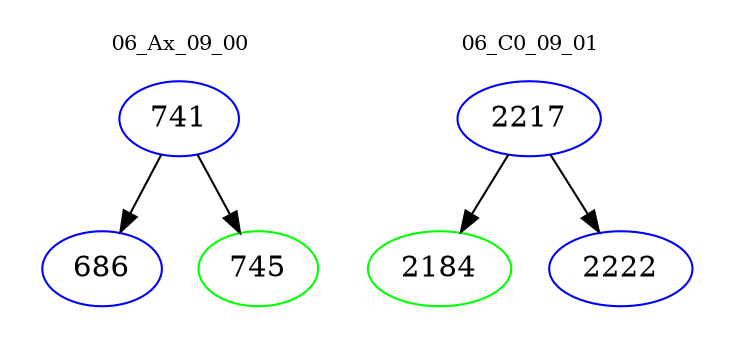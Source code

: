 digraph{
subgraph cluster_0 {
color = white
label = "06_Ax_09_00";
fontsize=10;
T0_741 [label="741", color="blue"]
T0_741 -> T0_686 [color="black"]
T0_686 [label="686", color="blue"]
T0_741 -> T0_745 [color="black"]
T0_745 [label="745", color="green"]
}
subgraph cluster_1 {
color = white
label = "06_C0_09_01";
fontsize=10;
T1_2217 [label="2217", color="blue"]
T1_2217 -> T1_2184 [color="black"]
T1_2184 [label="2184", color="green"]
T1_2217 -> T1_2222 [color="black"]
T1_2222 [label="2222", color="blue"]
}
}
